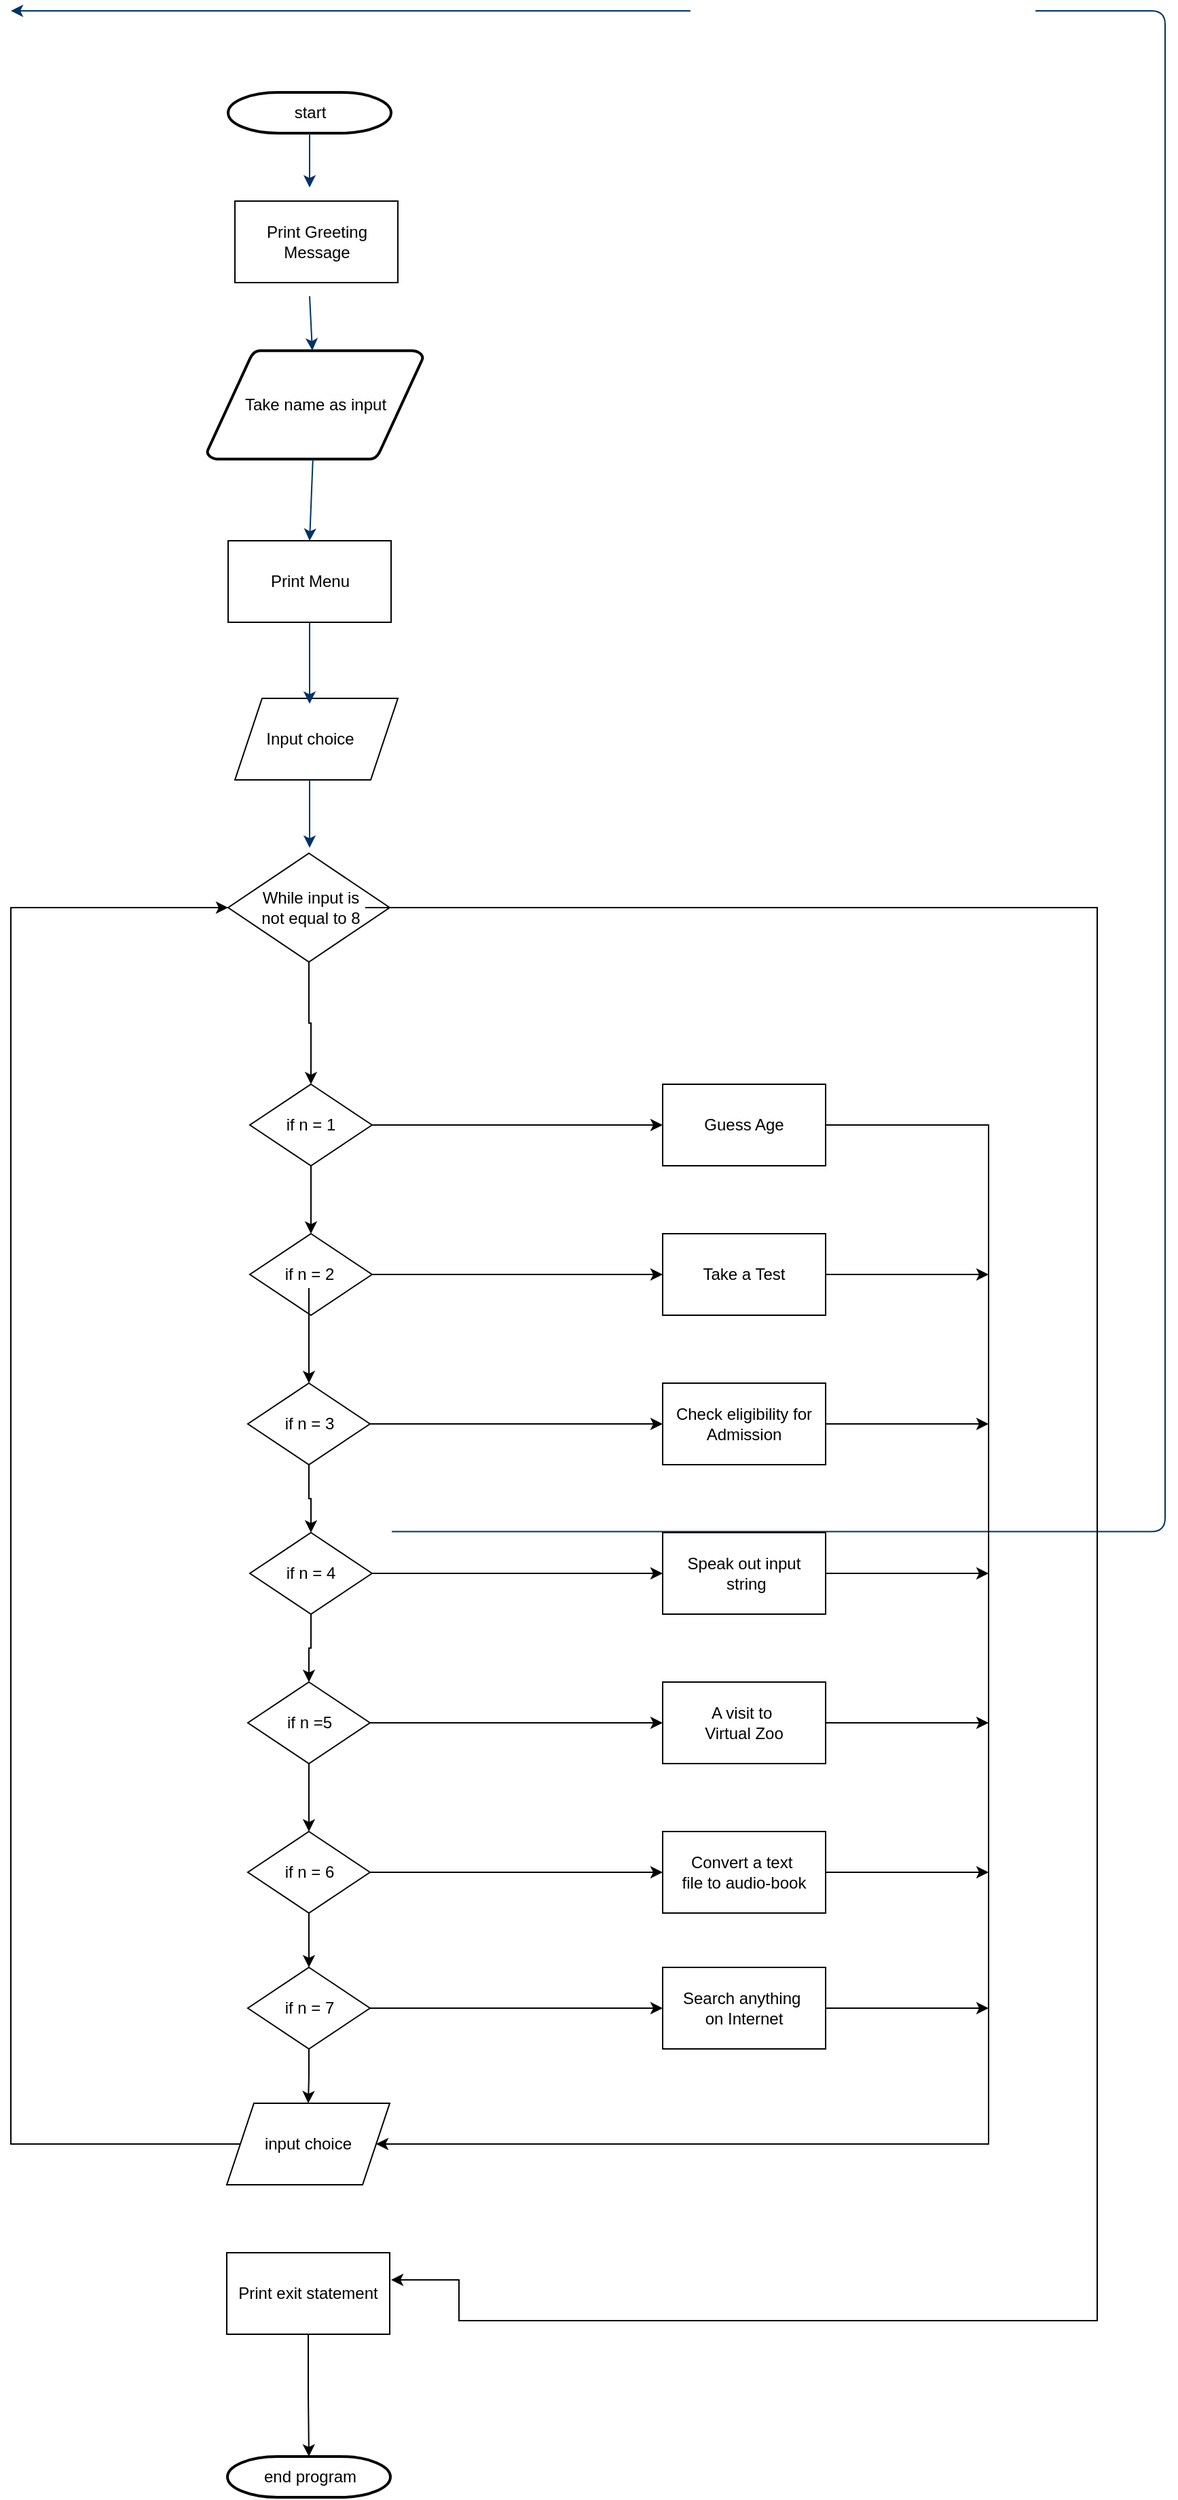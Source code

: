 <mxfile version="13.9.6" type="github">
  <diagram id="6a731a19-8d31-9384-78a2-239565b7b9f0" name="Page-1">
    <mxGraphModel dx="1038" dy="585" grid="1" gridSize="10" guides="1" tooltips="1" connect="1" arrows="1" fold="1" page="1" pageScale="1" pageWidth="1169" pageHeight="827" background="#ffffff" math="0" shadow="0">
      <root>
        <mxCell id="0" />
        <mxCell id="1" parent="0" />
        <mxCell id="qolOK50Bnka5AB42VE0z-70" value="" style="shape=parallelogram;perimeter=parallelogramPerimeter;whiteSpace=wrap;html=1;fixedSize=1;" vertex="1" parent="1">
          <mxGeometry x="265" y="506" width="120" height="60" as="geometry" />
        </mxCell>
        <mxCell id="2" value="start" style="shape=mxgraph.flowchart.terminator;strokeWidth=2;gradientColor=none;gradientDirection=north;fontStyle=0;html=1;" parent="1" vertex="1">
          <mxGeometry x="260" y="60" width="120" height="30" as="geometry" />
        </mxCell>
        <mxCell id="5" value="Take name as input" style="shape=mxgraph.flowchart.data;strokeWidth=2;gradientColor=none;gradientDirection=north;fontStyle=0;html=1;" parent="1" vertex="1">
          <mxGeometry x="244.5" y="250" width="159" height="80" as="geometry" />
        </mxCell>
        <mxCell id="7" style="fontStyle=1;strokeColor=#003366;strokeWidth=1;html=1;" parent="1" source="2" edge="1">
          <mxGeometry relative="1" as="geometry">
            <mxPoint x="320" y="130" as="targetPoint" />
          </mxGeometry>
        </mxCell>
        <mxCell id="8" style="fontStyle=1;strokeColor=#003366;strokeWidth=1;html=1;" parent="1" target="5" edge="1">
          <mxGeometry relative="1" as="geometry">
            <mxPoint x="320" y="210" as="sourcePoint" />
          </mxGeometry>
        </mxCell>
        <mxCell id="9" style="entryX=0.5;entryY=0;entryPerimeter=0;fontStyle=1;strokeColor=#003366;strokeWidth=1;html=1;" parent="1" source="5" edge="1">
          <mxGeometry relative="1" as="geometry">
            <mxPoint x="320" y="390" as="targetPoint" />
          </mxGeometry>
        </mxCell>
        <mxCell id="12" value="" style="edgeStyle=elbowEdgeStyle;elbow=horizontal;fontColor=#001933;fontStyle=1;strokeColor=#003366;strokeWidth=1;html=1;" parent="1" edge="1">
          <mxGeometry width="100" height="100" as="geometry">
            <mxPoint x="320" y="447" as="sourcePoint" />
            <mxPoint x="320" y="510" as="targetPoint" />
          </mxGeometry>
        </mxCell>
        <mxCell id="17" value="" style="edgeStyle=elbowEdgeStyle;elbow=horizontal;fontStyle=1;strokeColor=#003366;strokeWidth=1;html=1;" parent="1" edge="1">
          <mxGeometry y="-24" width="100" height="100" as="geometry">
            <mxPoint x="320" y="566" as="sourcePoint" />
            <mxPoint x="320" y="616" as="targetPoint" />
          </mxGeometry>
        </mxCell>
        <mxCell id="45" value="" style="edgeStyle=elbowEdgeStyle;elbow=horizontal;exitX=1;exitY=0.5;exitPerimeter=0;entryX=0.905;entryY=0.5;entryPerimeter=0;fontStyle=1;strokeColor=#003366;strokeWidth=1;html=1;" parent="1" target="34" edge="1">
          <mxGeometry width="100" height="100" as="geometry">
            <mxPoint x="380.5" y="1119.25" as="sourcePoint" />
            <mxPoint x="100" as="targetPoint" />
            <Array as="points">
              <mxPoint x="950" y="1320" />
            </Array>
          </mxGeometry>
        </mxCell>
        <mxCell id="qolOK50Bnka5AB42VE0z-56" value="" style="rounded=0;whiteSpace=wrap;html=1;" vertex="1" parent="1">
          <mxGeometry x="265" y="140" width="120" height="60" as="geometry" />
        </mxCell>
        <mxCell id="qolOK50Bnka5AB42VE0z-62" value="" style="whiteSpace=wrap;html=1;" vertex="1" parent="1">
          <mxGeometry x="260" y="390" width="120" height="60" as="geometry" />
        </mxCell>
        <mxCell id="qolOK50Bnka5AB42VE0z-63" value="Print Greeting &lt;br&gt;Message" style="text;html=1;resizable=0;autosize=1;align=center;verticalAlign=middle;points=[];fillColor=none;strokeColor=none;rounded=0;" vertex="1" parent="1">
          <mxGeometry x="280" y="155" width="90" height="30" as="geometry" />
        </mxCell>
        <mxCell id="qolOK50Bnka5AB42VE0z-64" value="Print Menu" style="text;html=1;resizable=0;autosize=1;align=center;verticalAlign=middle;points=[];fillColor=none;strokeColor=none;rounded=0;" vertex="1" parent="1">
          <mxGeometry x="285" y="410" width="70" height="20" as="geometry" />
        </mxCell>
        <mxCell id="qolOK50Bnka5AB42VE0z-67" value="Input choice" style="text;html=1;resizable=0;autosize=1;align=center;verticalAlign=middle;points=[];fillColor=none;strokeColor=none;rounded=0;" vertex="1" parent="1">
          <mxGeometry x="280" y="526" width="80" height="20" as="geometry" />
        </mxCell>
        <mxCell id="qolOK50Bnka5AB42VE0z-86" style="edgeStyle=orthogonalEdgeStyle;rounded=0;orthogonalLoop=1;jettySize=auto;html=1;exitX=0.5;exitY=1;exitDx=0;exitDy=0;entryX=0.5;entryY=0;entryDx=0;entryDy=0;" edge="1" parent="1" source="qolOK50Bnka5AB42VE0z-72" target="qolOK50Bnka5AB42VE0z-74">
          <mxGeometry relative="1" as="geometry" />
        </mxCell>
        <mxCell id="qolOK50Bnka5AB42VE0z-72" value="" style="rhombus;whiteSpace=wrap;html=1;" vertex="1" parent="1">
          <mxGeometry x="260" y="620" width="119" height="80" as="geometry" />
        </mxCell>
        <mxCell id="qolOK50Bnka5AB42VE0z-130" style="edgeStyle=orthogonalEdgeStyle;rounded=0;orthogonalLoop=1;jettySize=auto;html=1;" edge="1" parent="1" source="qolOK50Bnka5AB42VE0z-73">
          <mxGeometry relative="1" as="geometry">
            <mxPoint x="380" y="1670" as="targetPoint" />
            <Array as="points">
              <mxPoint x="900" y="660" />
              <mxPoint x="900" y="1700" />
              <mxPoint x="430" y="1700" />
            </Array>
          </mxGeometry>
        </mxCell>
        <mxCell id="qolOK50Bnka5AB42VE0z-73" value="While input is not equal to 8" style="text;html=1;strokeColor=none;fillColor=none;align=center;verticalAlign=middle;whiteSpace=wrap;rounded=0;" vertex="1" parent="1">
          <mxGeometry x="281" y="650" width="80" height="20" as="geometry" />
        </mxCell>
        <mxCell id="qolOK50Bnka5AB42VE0z-83" style="edgeStyle=orthogonalEdgeStyle;rounded=0;orthogonalLoop=1;jettySize=auto;html=1;exitX=0.5;exitY=1;exitDx=0;exitDy=0;" edge="1" parent="1" source="qolOK50Bnka5AB42VE0z-74">
          <mxGeometry relative="1" as="geometry">
            <mxPoint x="321" y="900" as="targetPoint" />
          </mxGeometry>
        </mxCell>
        <mxCell id="qolOK50Bnka5AB42VE0z-113" style="edgeStyle=orthogonalEdgeStyle;rounded=0;orthogonalLoop=1;jettySize=auto;html=1;exitX=1;exitY=0.5;exitDx=0;exitDy=0;entryX=0;entryY=0.5;entryDx=0;entryDy=0;" edge="1" parent="1" source="qolOK50Bnka5AB42VE0z-74" target="qolOK50Bnka5AB42VE0z-103">
          <mxGeometry relative="1" as="geometry" />
        </mxCell>
        <mxCell id="qolOK50Bnka5AB42VE0z-74" value="" style="rhombus;whiteSpace=wrap;html=1;" vertex="1" parent="1">
          <mxGeometry x="276" y="790" width="90" height="60" as="geometry" />
        </mxCell>
        <mxCell id="qolOK50Bnka5AB42VE0z-93" style="edgeStyle=orthogonalEdgeStyle;rounded=0;orthogonalLoop=1;jettySize=auto;html=1;entryX=0.5;entryY=0;entryDx=0;entryDy=0;" edge="1" parent="1" source="qolOK50Bnka5AB42VE0z-76" target="qolOK50Bnka5AB42VE0z-91">
          <mxGeometry relative="1" as="geometry">
            <mxPoint x="319.5" y="1420" as="targetPoint" />
          </mxGeometry>
        </mxCell>
        <mxCell id="qolOK50Bnka5AB42VE0z-118" style="edgeStyle=orthogonalEdgeStyle;rounded=0;orthogonalLoop=1;jettySize=auto;html=1;exitX=1;exitY=0.5;exitDx=0;exitDy=0;entryX=0;entryY=0.5;entryDx=0;entryDy=0;" edge="1" parent="1" source="qolOK50Bnka5AB42VE0z-76" target="qolOK50Bnka5AB42VE0z-108">
          <mxGeometry relative="1" as="geometry" />
        </mxCell>
        <mxCell id="qolOK50Bnka5AB42VE0z-76" value="if n = 6" style="rhombus;whiteSpace=wrap;html=1;" vertex="1" parent="1">
          <mxGeometry x="274.5" y="1340" width="90" height="60" as="geometry" />
        </mxCell>
        <mxCell id="qolOK50Bnka5AB42VE0z-87" style="edgeStyle=orthogonalEdgeStyle;rounded=0;orthogonalLoop=1;jettySize=auto;html=1;entryX=0.5;entryY=0;entryDx=0;entryDy=0;" edge="1" parent="1" source="qolOK50Bnka5AB42VE0z-77" target="qolOK50Bnka5AB42VE0z-79">
          <mxGeometry relative="1" as="geometry" />
        </mxCell>
        <mxCell id="qolOK50Bnka5AB42VE0z-115" style="edgeStyle=orthogonalEdgeStyle;rounded=0;orthogonalLoop=1;jettySize=auto;html=1;exitX=1;exitY=0.5;exitDx=0;exitDy=0;entryX=0;entryY=0.5;entryDx=0;entryDy=0;" edge="1" parent="1" source="qolOK50Bnka5AB42VE0z-77" target="qolOK50Bnka5AB42VE0z-110">
          <mxGeometry relative="1" as="geometry" />
        </mxCell>
        <mxCell id="qolOK50Bnka5AB42VE0z-77" value="if n = 3" style="rhombus;whiteSpace=wrap;html=1;" vertex="1" parent="1">
          <mxGeometry x="274.5" y="1010" width="90" height="60" as="geometry" />
        </mxCell>
        <mxCell id="qolOK50Bnka5AB42VE0z-114" style="edgeStyle=orthogonalEdgeStyle;rounded=0;orthogonalLoop=1;jettySize=auto;html=1;exitX=1;exitY=0.5;exitDx=0;exitDy=0;entryX=0;entryY=0.5;entryDx=0;entryDy=0;" edge="1" parent="1" source="qolOK50Bnka5AB42VE0z-78" target="qolOK50Bnka5AB42VE0z-104">
          <mxGeometry relative="1" as="geometry" />
        </mxCell>
        <mxCell id="qolOK50Bnka5AB42VE0z-78" value="" style="rhombus;whiteSpace=wrap;html=1;" vertex="1" parent="1">
          <mxGeometry x="276" y="900" width="90" height="60" as="geometry" />
        </mxCell>
        <mxCell id="qolOK50Bnka5AB42VE0z-88" value="" style="edgeStyle=orthogonalEdgeStyle;rounded=0;orthogonalLoop=1;jettySize=auto;html=1;" edge="1" parent="1" source="qolOK50Bnka5AB42VE0z-79" target="qolOK50Bnka5AB42VE0z-80">
          <mxGeometry relative="1" as="geometry" />
        </mxCell>
        <mxCell id="qolOK50Bnka5AB42VE0z-116" style="edgeStyle=orthogonalEdgeStyle;rounded=0;orthogonalLoop=1;jettySize=auto;html=1;exitX=1;exitY=0.5;exitDx=0;exitDy=0;entryX=0;entryY=0.5;entryDx=0;entryDy=0;" edge="1" parent="1" source="qolOK50Bnka5AB42VE0z-79" target="qolOK50Bnka5AB42VE0z-111">
          <mxGeometry relative="1" as="geometry" />
        </mxCell>
        <mxCell id="qolOK50Bnka5AB42VE0z-79" value="if n = 4" style="rhombus;whiteSpace=wrap;html=1;" vertex="1" parent="1">
          <mxGeometry x="276" y="1120" width="90" height="60" as="geometry" />
        </mxCell>
        <mxCell id="qolOK50Bnka5AB42VE0z-89" value="" style="edgeStyle=orthogonalEdgeStyle;rounded=0;orthogonalLoop=1;jettySize=auto;html=1;" edge="1" parent="1" source="qolOK50Bnka5AB42VE0z-80" target="qolOK50Bnka5AB42VE0z-76">
          <mxGeometry relative="1" as="geometry" />
        </mxCell>
        <mxCell id="qolOK50Bnka5AB42VE0z-117" style="edgeStyle=orthogonalEdgeStyle;rounded=0;orthogonalLoop=1;jettySize=auto;html=1;exitX=1;exitY=0.5;exitDx=0;exitDy=0;entryX=0;entryY=0.5;entryDx=0;entryDy=0;" edge="1" parent="1" source="qolOK50Bnka5AB42VE0z-80" target="qolOK50Bnka5AB42VE0z-109">
          <mxGeometry relative="1" as="geometry" />
        </mxCell>
        <mxCell id="qolOK50Bnka5AB42VE0z-80" value="if n =5" style="rhombus;whiteSpace=wrap;html=1;" vertex="1" parent="1">
          <mxGeometry x="274.5" y="1230" width="90" height="60" as="geometry" />
        </mxCell>
        <mxCell id="qolOK50Bnka5AB42VE0z-81" value="if n = 1" style="text;html=1;strokeColor=none;fillColor=none;align=center;verticalAlign=middle;whiteSpace=wrap;rounded=0;" vertex="1" parent="1">
          <mxGeometry x="301" y="810" width="40" height="20" as="geometry" />
        </mxCell>
        <mxCell id="qolOK50Bnka5AB42VE0z-85" style="edgeStyle=orthogonalEdgeStyle;rounded=0;orthogonalLoop=1;jettySize=auto;html=1;entryX=0.5;entryY=0;entryDx=0;entryDy=0;" edge="1" parent="1" source="qolOK50Bnka5AB42VE0z-84" target="qolOK50Bnka5AB42VE0z-77">
          <mxGeometry relative="1" as="geometry" />
        </mxCell>
        <mxCell id="qolOK50Bnka5AB42VE0z-84" value="if n = 2" style="text;html=1;strokeColor=none;fillColor=none;align=center;verticalAlign=middle;whiteSpace=wrap;rounded=0;" vertex="1" parent="1">
          <mxGeometry x="299.5" y="920" width="40" height="20" as="geometry" />
        </mxCell>
        <mxCell id="qolOK50Bnka5AB42VE0z-94" style="edgeStyle=orthogonalEdgeStyle;rounded=0;orthogonalLoop=1;jettySize=auto;html=1;entryX=0.5;entryY=0;entryDx=0;entryDy=0;" edge="1" parent="1" source="qolOK50Bnka5AB42VE0z-91" target="qolOK50Bnka5AB42VE0z-92">
          <mxGeometry relative="1" as="geometry" />
        </mxCell>
        <mxCell id="qolOK50Bnka5AB42VE0z-119" style="edgeStyle=orthogonalEdgeStyle;rounded=0;orthogonalLoop=1;jettySize=auto;html=1;entryX=0;entryY=0.5;entryDx=0;entryDy=0;" edge="1" parent="1" source="qolOK50Bnka5AB42VE0z-91" target="qolOK50Bnka5AB42VE0z-107">
          <mxGeometry relative="1" as="geometry" />
        </mxCell>
        <mxCell id="qolOK50Bnka5AB42VE0z-91" value="if n = 7" style="rhombus;whiteSpace=wrap;html=1;" vertex="1" parent="1">
          <mxGeometry x="274.5" y="1440" width="90" height="60" as="geometry" />
        </mxCell>
        <mxCell id="qolOK50Bnka5AB42VE0z-129" style="edgeStyle=orthogonalEdgeStyle;rounded=0;orthogonalLoop=1;jettySize=auto;html=1;entryX=0;entryY=0.5;entryDx=0;entryDy=0;" edge="1" parent="1" source="qolOK50Bnka5AB42VE0z-92" target="qolOK50Bnka5AB42VE0z-72">
          <mxGeometry relative="1" as="geometry">
            <mxPoint x="140" y="660" as="targetPoint" />
            <Array as="points">
              <mxPoint x="100" y="1570" />
              <mxPoint x="100" y="660" />
            </Array>
          </mxGeometry>
        </mxCell>
        <mxCell id="qolOK50Bnka5AB42VE0z-92" value="input choice" style="shape=parallelogram;perimeter=parallelogramPerimeter;whiteSpace=wrap;html=1;fixedSize=1;" vertex="1" parent="1">
          <mxGeometry x="259" y="1540" width="120" height="60" as="geometry" />
        </mxCell>
        <mxCell id="qolOK50Bnka5AB42VE0z-99" style="edgeStyle=orthogonalEdgeStyle;rounded=0;orthogonalLoop=1;jettySize=auto;html=1;entryX=0.5;entryY=0;entryDx=0;entryDy=0;entryPerimeter=0;" edge="1" parent="1" source="qolOK50Bnka5AB42VE0z-95" target="qolOK50Bnka5AB42VE0z-98">
          <mxGeometry relative="1" as="geometry" />
        </mxCell>
        <mxCell id="qolOK50Bnka5AB42VE0z-95" value="Print exit statement" style="rounded=0;whiteSpace=wrap;html=1;" vertex="1" parent="1">
          <mxGeometry x="259" y="1650" width="120" height="60" as="geometry" />
        </mxCell>
        <mxCell id="qolOK50Bnka5AB42VE0z-98" value="end program" style="shape=mxgraph.flowchart.terminator;strokeWidth=2;gradientColor=none;gradientDirection=north;fontStyle=0;html=1;" vertex="1" parent="1">
          <mxGeometry x="259.5" y="1800" width="120" height="30" as="geometry" />
        </mxCell>
        <mxCell id="qolOK50Bnka5AB42VE0z-120" style="edgeStyle=orthogonalEdgeStyle;rounded=0;orthogonalLoop=1;jettySize=auto;html=1;entryX=1;entryY=0.5;entryDx=0;entryDy=0;" edge="1" parent="1" source="qolOK50Bnka5AB42VE0z-103" target="qolOK50Bnka5AB42VE0z-92">
          <mxGeometry relative="1" as="geometry">
            <mxPoint x="820" y="1572" as="targetPoint" />
            <Array as="points">
              <mxPoint x="820" y="820" />
              <mxPoint x="820" y="1570" />
            </Array>
          </mxGeometry>
        </mxCell>
        <mxCell id="qolOK50Bnka5AB42VE0z-103" value="Guess Age" style="rounded=0;whiteSpace=wrap;html=1;" vertex="1" parent="1">
          <mxGeometry x="580" y="790" width="120" height="60" as="geometry" />
        </mxCell>
        <mxCell id="qolOK50Bnka5AB42VE0z-121" style="edgeStyle=orthogonalEdgeStyle;rounded=0;orthogonalLoop=1;jettySize=auto;html=1;" edge="1" parent="1" source="qolOK50Bnka5AB42VE0z-104">
          <mxGeometry relative="1" as="geometry">
            <mxPoint x="820" y="930" as="targetPoint" />
          </mxGeometry>
        </mxCell>
        <mxCell id="qolOK50Bnka5AB42VE0z-104" value="Take a Test" style="rounded=0;whiteSpace=wrap;html=1;" vertex="1" parent="1">
          <mxGeometry x="580" y="900" width="120" height="60" as="geometry" />
        </mxCell>
        <mxCell id="qolOK50Bnka5AB42VE0z-127" style="edgeStyle=orthogonalEdgeStyle;rounded=0;orthogonalLoop=1;jettySize=auto;html=1;" edge="1" parent="1" source="qolOK50Bnka5AB42VE0z-107">
          <mxGeometry relative="1" as="geometry">
            <mxPoint x="820" y="1470" as="targetPoint" />
          </mxGeometry>
        </mxCell>
        <mxCell id="qolOK50Bnka5AB42VE0z-107" value="Search anything&amp;nbsp;&lt;br&gt;on Internet" style="rounded=0;whiteSpace=wrap;html=1;" vertex="1" parent="1">
          <mxGeometry x="580" y="1440" width="120" height="60" as="geometry" />
        </mxCell>
        <mxCell id="qolOK50Bnka5AB42VE0z-125" style="edgeStyle=orthogonalEdgeStyle;rounded=0;orthogonalLoop=1;jettySize=auto;html=1;" edge="1" parent="1" source="qolOK50Bnka5AB42VE0z-108">
          <mxGeometry relative="1" as="geometry">
            <mxPoint x="820" y="1370" as="targetPoint" />
          </mxGeometry>
        </mxCell>
        <mxCell id="qolOK50Bnka5AB42VE0z-108" value="Convert a text&amp;nbsp;&lt;br&gt;file to audio-book" style="rounded=0;whiteSpace=wrap;html=1;" vertex="1" parent="1">
          <mxGeometry x="580" y="1340" width="120" height="60" as="geometry" />
        </mxCell>
        <mxCell id="qolOK50Bnka5AB42VE0z-124" style="edgeStyle=orthogonalEdgeStyle;rounded=0;orthogonalLoop=1;jettySize=auto;html=1;" edge="1" parent="1" source="qolOK50Bnka5AB42VE0z-109">
          <mxGeometry relative="1" as="geometry">
            <mxPoint x="820" y="1260" as="targetPoint" />
          </mxGeometry>
        </mxCell>
        <mxCell id="qolOK50Bnka5AB42VE0z-109" value="A visit to&amp;nbsp;&lt;br&gt;Virtual Zoo" style="rounded=0;whiteSpace=wrap;html=1;" vertex="1" parent="1">
          <mxGeometry x="580" y="1230" width="120" height="60" as="geometry" />
        </mxCell>
        <mxCell id="qolOK50Bnka5AB42VE0z-122" style="edgeStyle=orthogonalEdgeStyle;rounded=0;orthogonalLoop=1;jettySize=auto;html=1;" edge="1" parent="1" source="qolOK50Bnka5AB42VE0z-110">
          <mxGeometry relative="1" as="geometry">
            <mxPoint x="820" y="1040" as="targetPoint" />
          </mxGeometry>
        </mxCell>
        <mxCell id="qolOK50Bnka5AB42VE0z-110" value="Check eligibility for&lt;br&gt;Admission" style="rounded=0;whiteSpace=wrap;html=1;" vertex="1" parent="1">
          <mxGeometry x="580" y="1010" width="120" height="60" as="geometry" />
        </mxCell>
        <mxCell id="qolOK50Bnka5AB42VE0z-123" style="edgeStyle=orthogonalEdgeStyle;rounded=0;orthogonalLoop=1;jettySize=auto;html=1;" edge="1" parent="1" source="qolOK50Bnka5AB42VE0z-111">
          <mxGeometry relative="1" as="geometry">
            <mxPoint x="820" y="1150" as="targetPoint" />
          </mxGeometry>
        </mxCell>
        <mxCell id="qolOK50Bnka5AB42VE0z-111" value="Speak out input&lt;br&gt;&amp;nbsp;string" style="rounded=0;whiteSpace=wrap;html=1;" vertex="1" parent="1">
          <mxGeometry x="580" y="1120" width="120" height="60" as="geometry" />
        </mxCell>
      </root>
    </mxGraphModel>
  </diagram>
</mxfile>
